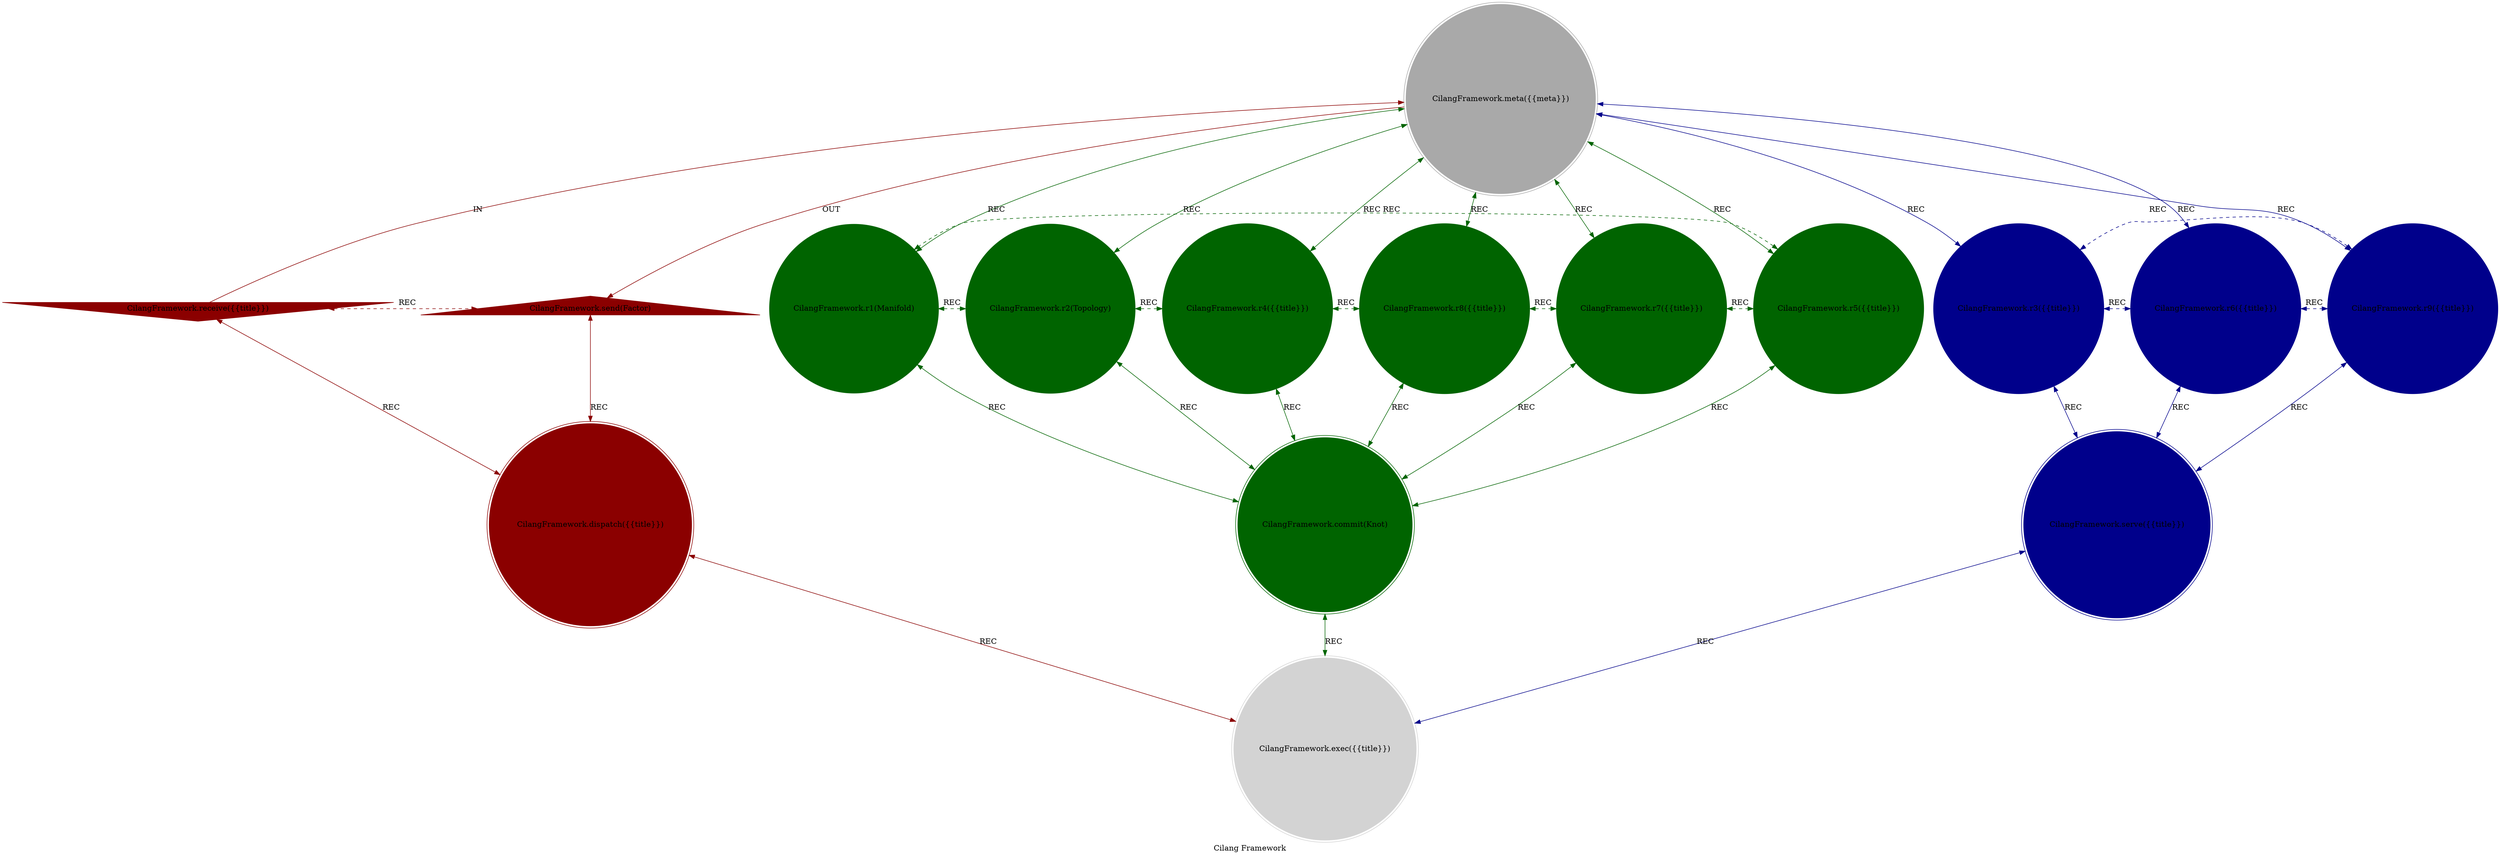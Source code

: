 strict digraph CilangFrameworkFactor {
    style = filled;
    color = lightgray;
    node [shape = circle; style = filled; color = lightgreen;];
    edge [color = darkgray;];
    label = "Cilang Framework";
    comment = "{{description}}";
    
    spark_a_t [label = "CilangFramework.receive({{title}})";comment = "Potential: {{description}}";shape = invtriangle;color = darkred;];
    spark_0_t [label = "CilangFramework.meta({{meta}})";comment = "Abstract: {{description}}";shape = doublecircle;color = darkgray;];
    spark_b_t [label = "CilangFramework.send(Factor)";comment = "Manifest: {{description}}";shape = triangle;color = darkred;];
    spark_1_t [label = "CilangFramework.r1(Manifold)";comment = "Initiation: {{description}}";color = darkgreen;];
    spark_2_t [label = "CilangFramework.r2(Topology)";comment = "Response: {{description}}";color = darkgreen;];
    spark_4_t [label = "CilangFramework.r4({{title}})";comment = "Integration: {{description}}";color = darkgreen;];
    spark_8_t [label = "CilangFramework.r8({{title}})";comment = "Reflection: {{description}}";color = darkgreen;];
    spark_7_t [label = "CilangFramework.r7({{title}})";comment = "Consolidation: {{description}}";color = darkgreen;];
    spark_5_t [label = "CilangFramework.r5({{title}})";comment = "Propagation: {{description}}";color = darkgreen;];
    spark_3_t [label = "CilangFramework.r3({{title}})";comment = "Thesis: {{description}}";color = darkblue;];
    spark_6_t [label = "CilangFramework.r6({{title}})";comment = "Antithesis: {{description}}";color = darkblue;];
    spark_9_t [label = "CilangFramework.r9({{title}})";comment = "Synthesis: {{description}}";color = darkblue;];
    spark_c_t [label = "CilangFramework.dispatch({{title}})";comment = "Why-Who: {{description}}";shape = doublecircle;color = darkred;];
    spark_d_t [label = "CilangFramework.commit(Knot)";comment = "What-How: {{description}}";shape = doublecircle;color = darkgreen;];
    spark_e_t [label = "CilangFramework.serve({{title}})";comment = "When-Where: {{description}}";shape = doublecircle;color = darkblue;];
    spark_f_t [label = "CilangFramework.exec({{title}})";comment = "Which-Closure: {{description}}";shape = doublecircle;color = lightgray;];
    
    spark_a_t -> spark_0_t [label = "IN"; comment = "{{description}}"; color = darkred; constraint = false;];
    spark_0_t -> spark_b_t [label = "OUT"; comment = "{{description}}"; color = darkred;];
    spark_a_t -> spark_c_t [label = "REC"; comment = "{{description}}"; color = darkred; dir = both;];
    spark_b_t -> spark_c_t [label = "REC"; comment = "{{description}}"; color = darkred; dir = both;];
    spark_a_t -> spark_b_t [label = "REC"; comment = "{{description}}"; color = darkred; dir = both; style = dashed; constraint = false;];
    
    spark_0_t -> spark_1_t [label = "REC"; comment = "{{description}}"; color = darkgreen; dir = both;];
    spark_0_t -> spark_2_t [label = "REC"; comment = "{{description}}"; color = darkgreen; dir = both;];
    spark_0_t -> spark_4_t [label = "REC"; comment = "{{description}}"; color = darkgreen; dir = both;];
    spark_0_t -> spark_8_t [label = "REC"; comment = "{{description}}"; color = darkgreen; dir = both;];
    spark_0_t -> spark_7_t [label = "REC"; comment = "{{description}}"; color = darkgreen; dir = both;];
    spark_0_t -> spark_5_t [label = "REC"; comment = "{{description}}"; color = darkgreen; dir = both;];
    
    spark_1_t -> spark_2_t [label = "REC"; comment = "{{description}}"; color = darkgreen; dir = both; style = dashed; constraint = false;];
    spark_2_t -> spark_4_t [label = "REC"; comment = "{{description}}"; color = darkgreen; dir = both; style = dashed; constraint = false;];
    spark_4_t -> spark_8_t [label = "REC"; comment = "{{description}}"; color = darkgreen; dir = both; style = dashed; constraint = false;];
    spark_8_t -> spark_7_t [label = "REC"; comment = "{{description}}"; color = darkgreen; dir = both; style = dashed; constraint = false;];
    spark_7_t -> spark_5_t [label = "REC"; comment = "{{description}}"; color = darkgreen; dir = both; style = dashed; constraint = false;];
    spark_5_t -> spark_1_t [label = "REC"; comment = "{{description}}"; color = darkgreen; dir = both; style = dashed; constraint = false;];
    
    spark_1_t -> spark_d_t [label = "REC"; comment = "{{description}}"; color = darkgreen; dir = both;];
    spark_2_t -> spark_d_t [label = "REC"; comment = "{{description}}"; color = darkgreen; dir = both;];
    spark_4_t -> spark_d_t [label = "REC"; comment = "{{description}}"; color = darkgreen; dir = both;];
    spark_8_t -> spark_d_t [label = "REC"; comment = "{{description}}"; color = darkgreen; dir = both;];
    spark_7_t -> spark_d_t [label = "REC"; comment = "{{description}}"; color = darkgreen; dir = both;];
    spark_5_t -> spark_d_t [label = "REC"; comment = "{{description}}"; color = darkgreen; dir = both;];
    
    spark_0_t -> spark_3_t [label = "REC"; comment = "{{description}}"; color = darkblue; dir = both;];
    spark_0_t -> spark_6_t [label = "REC"; comment = "{{description}}"; color = darkblue; dir = both;];
    spark_0_t -> spark_9_t [label = "REC"; comment = "{{description}}"; color = darkblue; dir = both;];
    
    spark_3_t -> spark_e_t [label = "REC"; comment = "{{description}}"; color = darkblue; dir = both;];
    spark_6_t -> spark_e_t [label = "REC"; comment = "{{description}}"; color = darkblue; dir = both;];
    spark_9_t -> spark_e_t [label = "REC"; comment = "{{description}}"; color = darkblue; dir = both;];
    
    spark_3_t -> spark_6_t [label = "REC"; comment = "{{description}}"; color = darkblue; dir = both; style = dashed; constraint = false;];
    spark_6_t -> spark_9_t [label = "REC"; comment = "{{description}}"; color = darkblue; dir = both; style = dashed; constraint = false;];
    spark_9_t -> spark_3_t [label = "REC"; comment = "{{description}}"; color = darkblue; dir = both; style = dashed; constraint = false;];
    
    spark_c_t -> spark_f_t [label = "REC"; comment = "{{description}}"; color = darkred; dir = both;];
    spark_d_t -> spark_f_t [label = "REC"; comment = "{{description}}"; color = darkgreen; dir = both;];
    spark_e_t -> spark_f_t [label = "REC"; comment = "{{description}}"; color = darkblue; dir = both;];
}